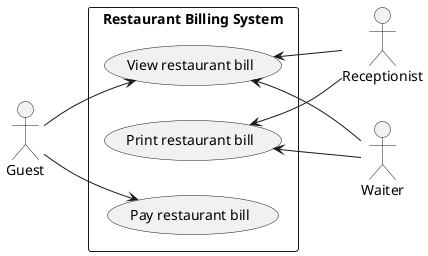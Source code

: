 @startuml

left to right direction

actor Receptionist
actor Guest
actor Waiter

rectangle "Restaurant Billing System" {
    (View restaurant bill) as (TableBillView)
    (Pay restaurant bill) as (TableBillPay)
    (Print restaurant bill) as (TableBillPrint)

    Guest --> (TableBillView)
    Guest --> (TableBillPay)

    (TableBillView) <-- Receptionist
    (TableBillPrint) <-- Receptionist

    (TableBillView) <-- Waiter
    (TableBillPrint) <-- Waiter
}

@enduml
